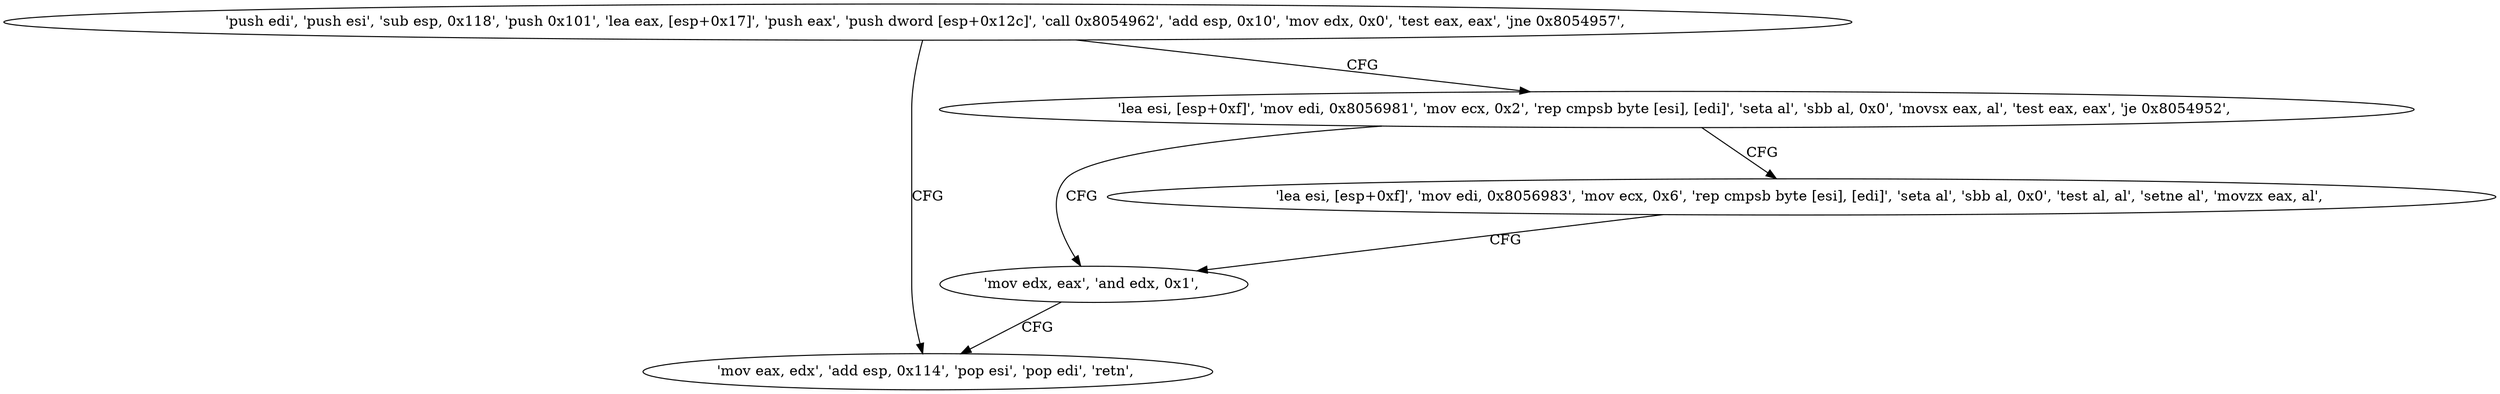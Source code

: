 digraph "func" {
"134564079" [label = "'push edi', 'push esi', 'sub esp, 0x118', 'push 0x101', 'lea eax, [esp+0x17]', 'push eax', 'push dword [esp+0x12c]', 'call 0x8054962', 'add esp, 0x10', 'mov edx, 0x0', 'test eax, eax', 'jne 0x8054957', " ]
"134564183" [label = "'mov eax, edx', 'add esp, 0x114', 'pop esi', 'pop edi', 'retn', " ]
"134564121" [label = "'lea esi, [esp+0xf]', 'mov edi, 0x8056981', 'mov ecx, 0x2', 'rep cmpsb byte [esi], [edi]', 'seta al', 'sbb al, 0x0', 'movsx eax, al', 'test eax, eax', 'je 0x8054952', " ]
"134564178" [label = "'mov edx, eax', 'and edx, 0x1', " ]
"134564149" [label = "'lea esi, [esp+0xf]', 'mov edi, 0x8056983', 'mov ecx, 0x6', 'rep cmpsb byte [esi], [edi]', 'seta al', 'sbb al, 0x0', 'test al, al', 'setne al', 'movzx eax, al', " ]
"134564079" -> "134564183" [ label = "CFG" ]
"134564079" -> "134564121" [ label = "CFG" ]
"134564121" -> "134564178" [ label = "CFG" ]
"134564121" -> "134564149" [ label = "CFG" ]
"134564178" -> "134564183" [ label = "CFG" ]
"134564149" -> "134564178" [ label = "CFG" ]
}
